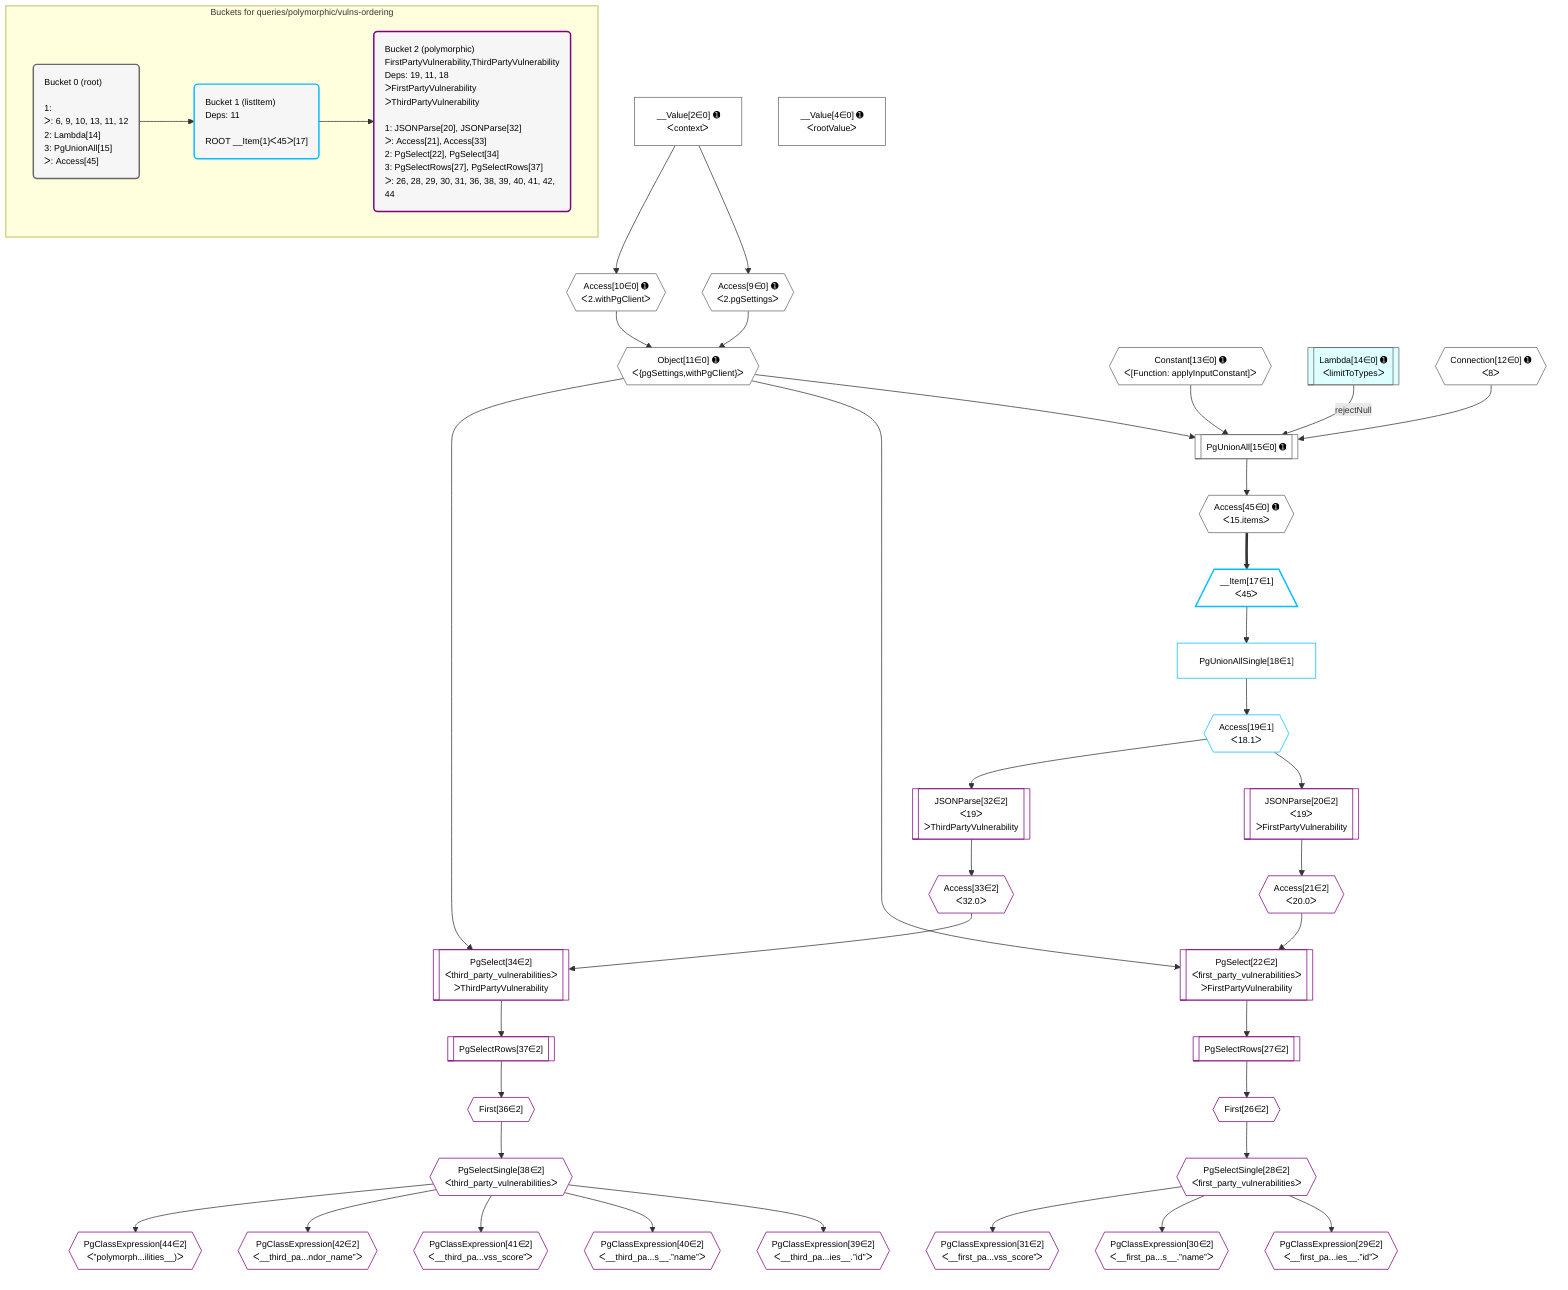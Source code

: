 %%{init: {'themeVariables': { 'fontSize': '12px'}}}%%
graph TD
    classDef path fill:#eee,stroke:#000,color:#000
    classDef plan fill:#fff,stroke-width:1px,color:#000
    classDef itemplan fill:#fff,stroke-width:2px,color:#000
    classDef unbatchedplan fill:#dff,stroke-width:1px,color:#000
    classDef sideeffectplan fill:#fcc,stroke-width:2px,color:#000
    classDef bucket fill:#f6f6f6,color:#000,stroke-width:2px,text-align:left


    %% plan dependencies
    PgUnionAll15[["PgUnionAll[15∈0] ➊"]]:::plan
    Object11{{"Object[11∈0] ➊<br />ᐸ{pgSettings,withPgClient}ᐳ"}}:::plan
    Constant13{{"Constant[13∈0] ➊<br />ᐸ[Function: applyInputConstant]ᐳ"}}:::plan
    Lambda14[["Lambda[14∈0] ➊<br />ᐸlimitToTypesᐳ"]]:::unbatchedplan
    Connection12{{"Connection[12∈0] ➊<br />ᐸ8ᐳ"}}:::plan
    Lambda14 -->|rejectNull| PgUnionAll15
    Object11 & Constant13 & Connection12 --> PgUnionAll15
    Access9{{"Access[9∈0] ➊<br />ᐸ2.pgSettingsᐳ"}}:::plan
    Access10{{"Access[10∈0] ➊<br />ᐸ2.withPgClientᐳ"}}:::plan
    Access9 & Access10 --> Object11
    __Value2["__Value[2∈0] ➊<br />ᐸcontextᐳ"]:::plan
    __Value2 --> Access9
    __Value2 --> Access10
    Access45{{"Access[45∈0] ➊<br />ᐸ15.itemsᐳ"}}:::plan
    PgUnionAll15 --> Access45
    __Value4["__Value[4∈0] ➊<br />ᐸrootValueᐳ"]:::plan
    __Item17[/"__Item[17∈1]<br />ᐸ45ᐳ"\]:::itemplan
    Access45 ==> __Item17
    PgUnionAllSingle18["PgUnionAllSingle[18∈1]"]:::plan
    __Item17 --> PgUnionAllSingle18
    Access19{{"Access[19∈1]<br />ᐸ18.1ᐳ"}}:::plan
    PgUnionAllSingle18 --> Access19
    PgSelect22[["PgSelect[22∈2]<br />ᐸfirst_party_vulnerabilitiesᐳ<br />ᐳFirstPartyVulnerability"]]:::plan
    Access21{{"Access[21∈2]<br />ᐸ20.0ᐳ"}}:::plan
    Object11 & Access21 --> PgSelect22
    PgSelect34[["PgSelect[34∈2]<br />ᐸthird_party_vulnerabilitiesᐳ<br />ᐳThirdPartyVulnerability"]]:::plan
    Access33{{"Access[33∈2]<br />ᐸ32.0ᐳ"}}:::plan
    Object11 & Access33 --> PgSelect34
    JSONParse20[["JSONParse[20∈2]<br />ᐸ19ᐳ<br />ᐳFirstPartyVulnerability"]]:::plan
    Access19 --> JSONParse20
    JSONParse20 --> Access21
    First26{{"First[26∈2]"}}:::plan
    PgSelectRows27[["PgSelectRows[27∈2]"]]:::plan
    PgSelectRows27 --> First26
    PgSelect22 --> PgSelectRows27
    PgSelectSingle28{{"PgSelectSingle[28∈2]<br />ᐸfirst_party_vulnerabilitiesᐳ"}}:::plan
    First26 --> PgSelectSingle28
    PgClassExpression29{{"PgClassExpression[29∈2]<br />ᐸ__first_pa...ies__.”id”ᐳ"}}:::plan
    PgSelectSingle28 --> PgClassExpression29
    PgClassExpression30{{"PgClassExpression[30∈2]<br />ᐸ__first_pa...s__.”name”ᐳ"}}:::plan
    PgSelectSingle28 --> PgClassExpression30
    PgClassExpression31{{"PgClassExpression[31∈2]<br />ᐸ__first_pa...vss_score”ᐳ"}}:::plan
    PgSelectSingle28 --> PgClassExpression31
    JSONParse32[["JSONParse[32∈2]<br />ᐸ19ᐳ<br />ᐳThirdPartyVulnerability"]]:::plan
    Access19 --> JSONParse32
    JSONParse32 --> Access33
    First36{{"First[36∈2]"}}:::plan
    PgSelectRows37[["PgSelectRows[37∈2]"]]:::plan
    PgSelectRows37 --> First36
    PgSelect34 --> PgSelectRows37
    PgSelectSingle38{{"PgSelectSingle[38∈2]<br />ᐸthird_party_vulnerabilitiesᐳ"}}:::plan
    First36 --> PgSelectSingle38
    PgClassExpression39{{"PgClassExpression[39∈2]<br />ᐸ__third_pa...ies__.”id”ᐳ"}}:::plan
    PgSelectSingle38 --> PgClassExpression39
    PgClassExpression40{{"PgClassExpression[40∈2]<br />ᐸ__third_pa...s__.”name”ᐳ"}}:::plan
    PgSelectSingle38 --> PgClassExpression40
    PgClassExpression41{{"PgClassExpression[41∈2]<br />ᐸ__third_pa...vss_score”ᐳ"}}:::plan
    PgSelectSingle38 --> PgClassExpression41
    PgClassExpression42{{"PgClassExpression[42∈2]<br />ᐸ__third_pa...ndor_name”ᐳ"}}:::plan
    PgSelectSingle38 --> PgClassExpression42
    PgClassExpression44{{"PgClassExpression[44∈2]<br />ᐸ”polymorph...ilities__)ᐳ"}}:::plan
    PgSelectSingle38 --> PgClassExpression44

    %% define steps

    subgraph "Buckets for queries/polymorphic/vulns-ordering"
    Bucket0("Bucket 0 (root)<br /><br />1: <br />ᐳ: 6, 9, 10, 13, 11, 12<br />2: Lambda[14]<br />3: PgUnionAll[15]<br />ᐳ: Access[45]"):::bucket
    classDef bucket0 stroke:#696969
    class Bucket0,__Value2,__Value4,Access9,Access10,Object11,Connection12,Constant13,Lambda14,PgUnionAll15,Access45 bucket0
    Bucket1("Bucket 1 (listItem)<br />Deps: 11<br /><br />ROOT __Item{1}ᐸ45ᐳ[17]"):::bucket
    classDef bucket1 stroke:#00bfff
    class Bucket1,__Item17,PgUnionAllSingle18,Access19 bucket1
    Bucket2("Bucket 2 (polymorphic)<br />FirstPartyVulnerability,ThirdPartyVulnerability<br />Deps: 19, 11, 18<br />ᐳFirstPartyVulnerability<br />ᐳThirdPartyVulnerability<br /><br />1: JSONParse[20], JSONParse[32]<br />ᐳ: Access[21], Access[33]<br />2: PgSelect[22], PgSelect[34]<br />3: PgSelectRows[27], PgSelectRows[37]<br />ᐳ: 26, 28, 29, 30, 31, 36, 38, 39, 40, 41, 42, 44"):::bucket
    classDef bucket2 stroke:#7f007f
    class Bucket2,JSONParse20,Access21,PgSelect22,First26,PgSelectRows27,PgSelectSingle28,PgClassExpression29,PgClassExpression30,PgClassExpression31,JSONParse32,Access33,PgSelect34,First36,PgSelectRows37,PgSelectSingle38,PgClassExpression39,PgClassExpression40,PgClassExpression41,PgClassExpression42,PgClassExpression44 bucket2
    Bucket0 --> Bucket1
    Bucket1 --> Bucket2
    end